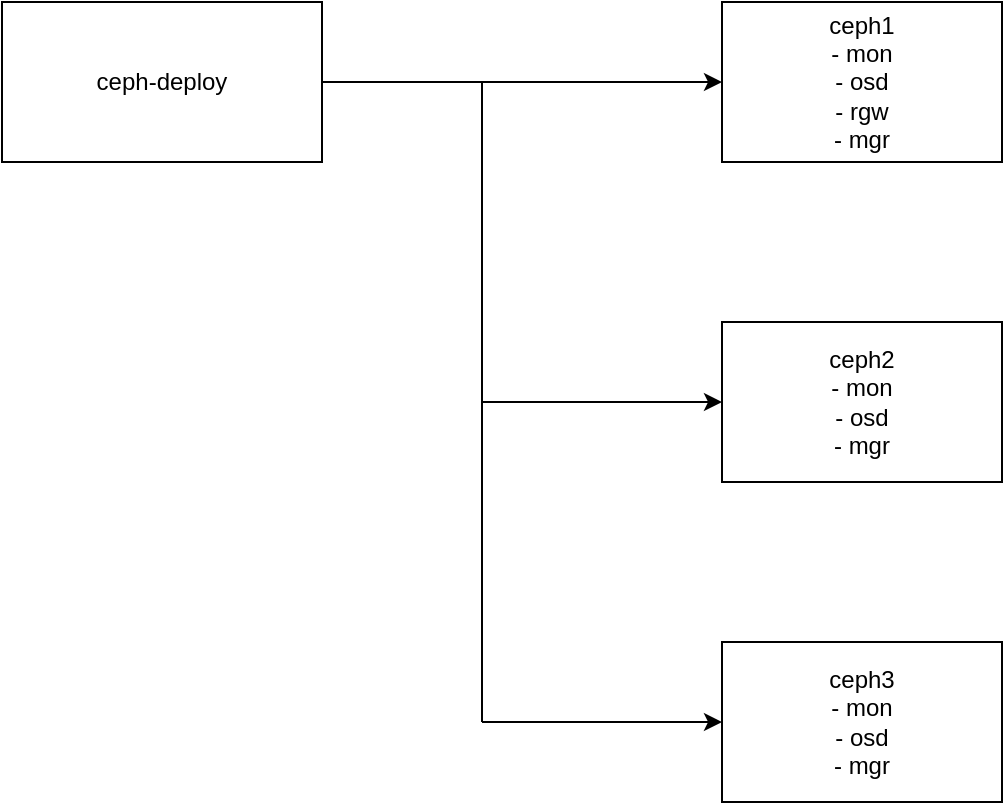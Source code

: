 <mxfile version="12.7.4" type="github">
  <diagram id="B4dqOjSruufj3jXwflzh" name="Page-1">
    <mxGraphModel dx="1355" dy="776" grid="1" gridSize="10" guides="1" tooltips="1" connect="1" arrows="1" fold="1" page="1" pageScale="1" pageWidth="850" pageHeight="1100" math="0" shadow="0">
      <root>
        <mxCell id="0" />
        <mxCell id="1" parent="0" />
        <mxCell id="6xl5Q3oqVe3miwaUmFHH-3" value="ceph-deploy" style="rounded=0;whiteSpace=wrap;html=1;" vertex="1" parent="1">
          <mxGeometry x="40" y="120" width="160" height="80" as="geometry" />
        </mxCell>
        <mxCell id="6xl5Q3oqVe3miwaUmFHH-4" value="" style="endArrow=classic;html=1;exitX=1;exitY=0.5;exitDx=0;exitDy=0;" edge="1" parent="1" source="6xl5Q3oqVe3miwaUmFHH-3" target="6xl5Q3oqVe3miwaUmFHH-5">
          <mxGeometry width="50" height="50" relative="1" as="geometry">
            <mxPoint x="400" y="420" as="sourcePoint" />
            <mxPoint x="440" y="160" as="targetPoint" />
          </mxGeometry>
        </mxCell>
        <mxCell id="6xl5Q3oqVe3miwaUmFHH-5" value="&lt;div&gt;ceph1&lt;/div&gt;&lt;div&gt;- mon&lt;/div&gt;&lt;div&gt;- osd&lt;/div&gt;&lt;div&gt;- rgw&lt;/div&gt;&lt;div&gt;- mgr&lt;br&gt;&lt;/div&gt;" style="rounded=0;whiteSpace=wrap;html=1;" vertex="1" parent="1">
          <mxGeometry x="400" y="120" width="140" height="80" as="geometry" />
        </mxCell>
        <mxCell id="6xl5Q3oqVe3miwaUmFHH-6" value="&lt;div&gt;ceph2&lt;/div&gt;&lt;div&gt;- mon&lt;/div&gt;&lt;div&gt;- osd&lt;/div&gt;&lt;div&gt;- mgr&lt;br&gt;&lt;/div&gt;" style="rounded=0;whiteSpace=wrap;html=1;" vertex="1" parent="1">
          <mxGeometry x="400" y="280" width="140" height="80" as="geometry" />
        </mxCell>
        <mxCell id="6xl5Q3oqVe3miwaUmFHH-7" value="&lt;div&gt;ceph3&lt;/div&gt;&lt;div&gt;- mon&lt;/div&gt;&lt;div&gt;- osd&lt;/div&gt;&lt;div&gt;- mgr&lt;br&gt;&lt;/div&gt;" style="rounded=0;whiteSpace=wrap;html=1;" vertex="1" parent="1">
          <mxGeometry x="400" y="440" width="140" height="80" as="geometry" />
        </mxCell>
        <mxCell id="6xl5Q3oqVe3miwaUmFHH-8" value="" style="endArrow=classic;html=1;entryX=0;entryY=0.5;entryDx=0;entryDy=0;" edge="1" parent="1" target="6xl5Q3oqVe3miwaUmFHH-6">
          <mxGeometry width="50" height="50" relative="1" as="geometry">
            <mxPoint x="280" y="320" as="sourcePoint" />
            <mxPoint x="450" y="370" as="targetPoint" />
          </mxGeometry>
        </mxCell>
        <mxCell id="6xl5Q3oqVe3miwaUmFHH-9" value="" style="endArrow=classic;html=1;entryX=0;entryY=0.5;entryDx=0;entryDy=0;" edge="1" parent="1" target="6xl5Q3oqVe3miwaUmFHH-7">
          <mxGeometry width="50" height="50" relative="1" as="geometry">
            <mxPoint x="280" y="480" as="sourcePoint" />
            <mxPoint x="450" y="370" as="targetPoint" />
          </mxGeometry>
        </mxCell>
        <mxCell id="6xl5Q3oqVe3miwaUmFHH-10" value="" style="endArrow=none;html=1;" edge="1" parent="1">
          <mxGeometry width="50" height="50" relative="1" as="geometry">
            <mxPoint x="280" y="480" as="sourcePoint" />
            <mxPoint x="280" y="160" as="targetPoint" />
          </mxGeometry>
        </mxCell>
      </root>
    </mxGraphModel>
  </diagram>
</mxfile>
